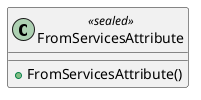 @startuml FromServicesAttribute
class FromServicesAttribute <<sealed>>  {
    + FromServicesAttribute()
}
@enduml